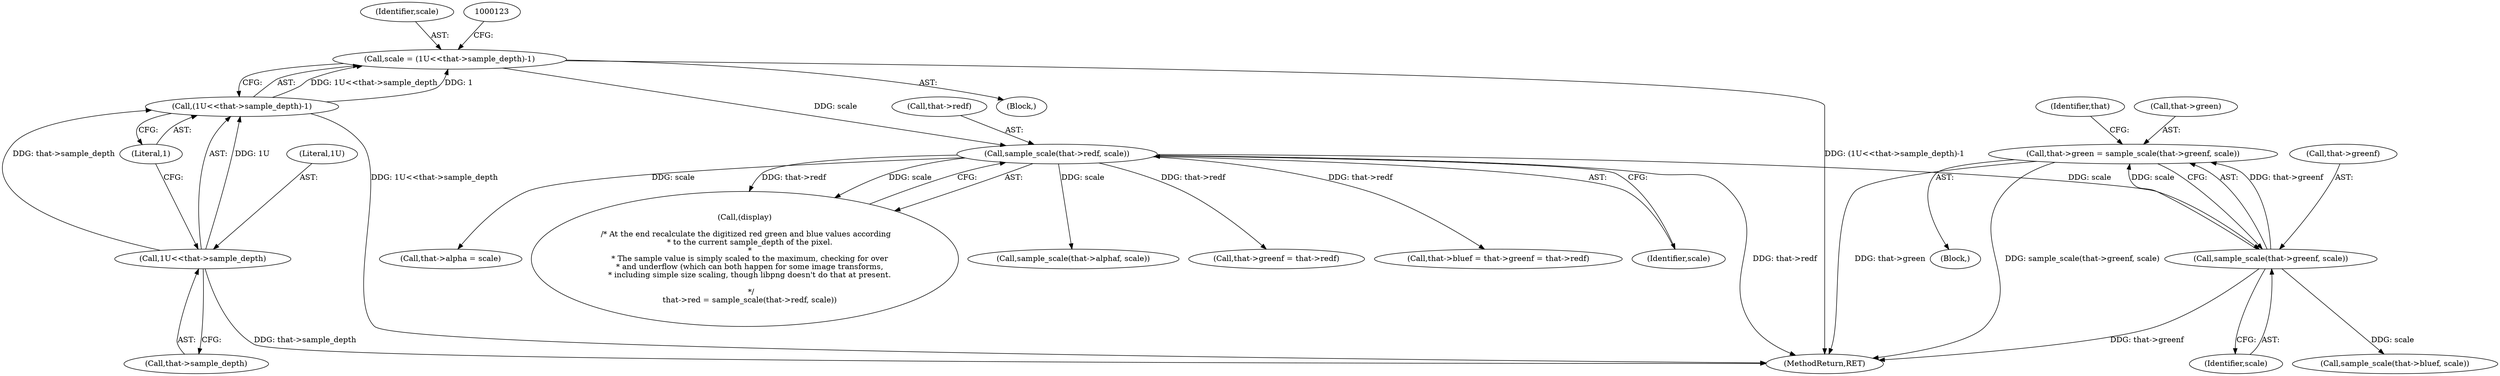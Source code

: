 digraph "0_Android_9d4853418ab2f754c2b63e091c29c5529b8b86ca_57@pointer" {
"1000154" [label="(Call,that->green = sample_scale(that->greenf, scale))"];
"1000158" [label="(Call,sample_scale(that->greenf, scale))"];
"1000127" [label="(Call,sample_scale(that->redf, scale))"];
"1000112" [label="(Call,scale = (1U<<that->sample_depth)-1)"];
"1000114" [label="(Call,(1U<<that->sample_depth)-1)"];
"1000115" [label="(Call,1U<<that->sample_depth)"];
"1000116" [label="(Literal,1U)"];
"1000254" [label="(Call,sample_scale(that->alphaf, scale))"];
"1000114" [label="(Call,(1U<<that->sample_depth)-1)"];
"1000128" [label="(Call,that->redf)"];
"1000291" [label="(MethodReturn,RET)"];
"1000155" [label="(Call,that->green)"];
"1000115" [label="(Call,1U<<that->sample_depth)"];
"1000159" [label="(Call,that->greenf)"];
"1000120" [label="(Literal,1)"];
"1000110" [label="(Block,)"];
"1000162" [label="(Identifier,scale)"];
"1000219" [label="(Call,that->greenf = that->redf)"];
"1000127" [label="(Call,sample_scale(that->redf, scale))"];
"1000117" [label="(Call,that->sample_depth)"];
"1000121" [label="(Call,(display)\n\n /* At the end recalculate the digitized red green and blue values according\n    * to the current sample_depth of the pixel.\n    *\n    * The sample value is simply scaled to the maximum, checking for over\n    * and underflow (which can both happen for some image transforms,\n    * including simple size scaling, though libpng doesn't do that at present.\n\n     */\n    that->red = sample_scale(that->redf, scale))"];
"1000112" [label="(Call,scale = (1U<<that->sample_depth)-1)"];
"1000215" [label="(Call,that->bluef = that->greenf = that->redf)"];
"1000158" [label="(Call,sample_scale(that->greenf, scale))"];
"1000153" [label="(Block,)"];
"1000113" [label="(Identifier,scale)"];
"1000154" [label="(Call,that->green = sample_scale(that->greenf, scale))"];
"1000131" [label="(Identifier,scale)"];
"1000167" [label="(Call,sample_scale(that->bluef, scale))"];
"1000276" [label="(Call,that->alpha = scale)"];
"1000165" [label="(Identifier,that)"];
"1000154" -> "1000153"  [label="AST: "];
"1000154" -> "1000158"  [label="CFG: "];
"1000155" -> "1000154"  [label="AST: "];
"1000158" -> "1000154"  [label="AST: "];
"1000165" -> "1000154"  [label="CFG: "];
"1000154" -> "1000291"  [label="DDG: that->green"];
"1000154" -> "1000291"  [label="DDG: sample_scale(that->greenf, scale)"];
"1000158" -> "1000154"  [label="DDG: that->greenf"];
"1000158" -> "1000154"  [label="DDG: scale"];
"1000158" -> "1000162"  [label="CFG: "];
"1000159" -> "1000158"  [label="AST: "];
"1000162" -> "1000158"  [label="AST: "];
"1000158" -> "1000291"  [label="DDG: that->greenf"];
"1000127" -> "1000158"  [label="DDG: scale"];
"1000158" -> "1000167"  [label="DDG: scale"];
"1000127" -> "1000121"  [label="AST: "];
"1000127" -> "1000131"  [label="CFG: "];
"1000128" -> "1000127"  [label="AST: "];
"1000131" -> "1000127"  [label="AST: "];
"1000121" -> "1000127"  [label="CFG: "];
"1000127" -> "1000291"  [label="DDG: that->redf"];
"1000127" -> "1000121"  [label="DDG: that->redf"];
"1000127" -> "1000121"  [label="DDG: scale"];
"1000112" -> "1000127"  [label="DDG: scale"];
"1000127" -> "1000215"  [label="DDG: that->redf"];
"1000127" -> "1000219"  [label="DDG: that->redf"];
"1000127" -> "1000254"  [label="DDG: scale"];
"1000127" -> "1000276"  [label="DDG: scale"];
"1000112" -> "1000110"  [label="AST: "];
"1000112" -> "1000114"  [label="CFG: "];
"1000113" -> "1000112"  [label="AST: "];
"1000114" -> "1000112"  [label="AST: "];
"1000123" -> "1000112"  [label="CFG: "];
"1000112" -> "1000291"  [label="DDG: (1U<<that->sample_depth)-1"];
"1000114" -> "1000112"  [label="DDG: 1U<<that->sample_depth"];
"1000114" -> "1000112"  [label="DDG: 1"];
"1000114" -> "1000120"  [label="CFG: "];
"1000115" -> "1000114"  [label="AST: "];
"1000120" -> "1000114"  [label="AST: "];
"1000114" -> "1000291"  [label="DDG: 1U<<that->sample_depth"];
"1000115" -> "1000114"  [label="DDG: 1U"];
"1000115" -> "1000114"  [label="DDG: that->sample_depth"];
"1000115" -> "1000117"  [label="CFG: "];
"1000116" -> "1000115"  [label="AST: "];
"1000117" -> "1000115"  [label="AST: "];
"1000120" -> "1000115"  [label="CFG: "];
"1000115" -> "1000291"  [label="DDG: that->sample_depth"];
}

